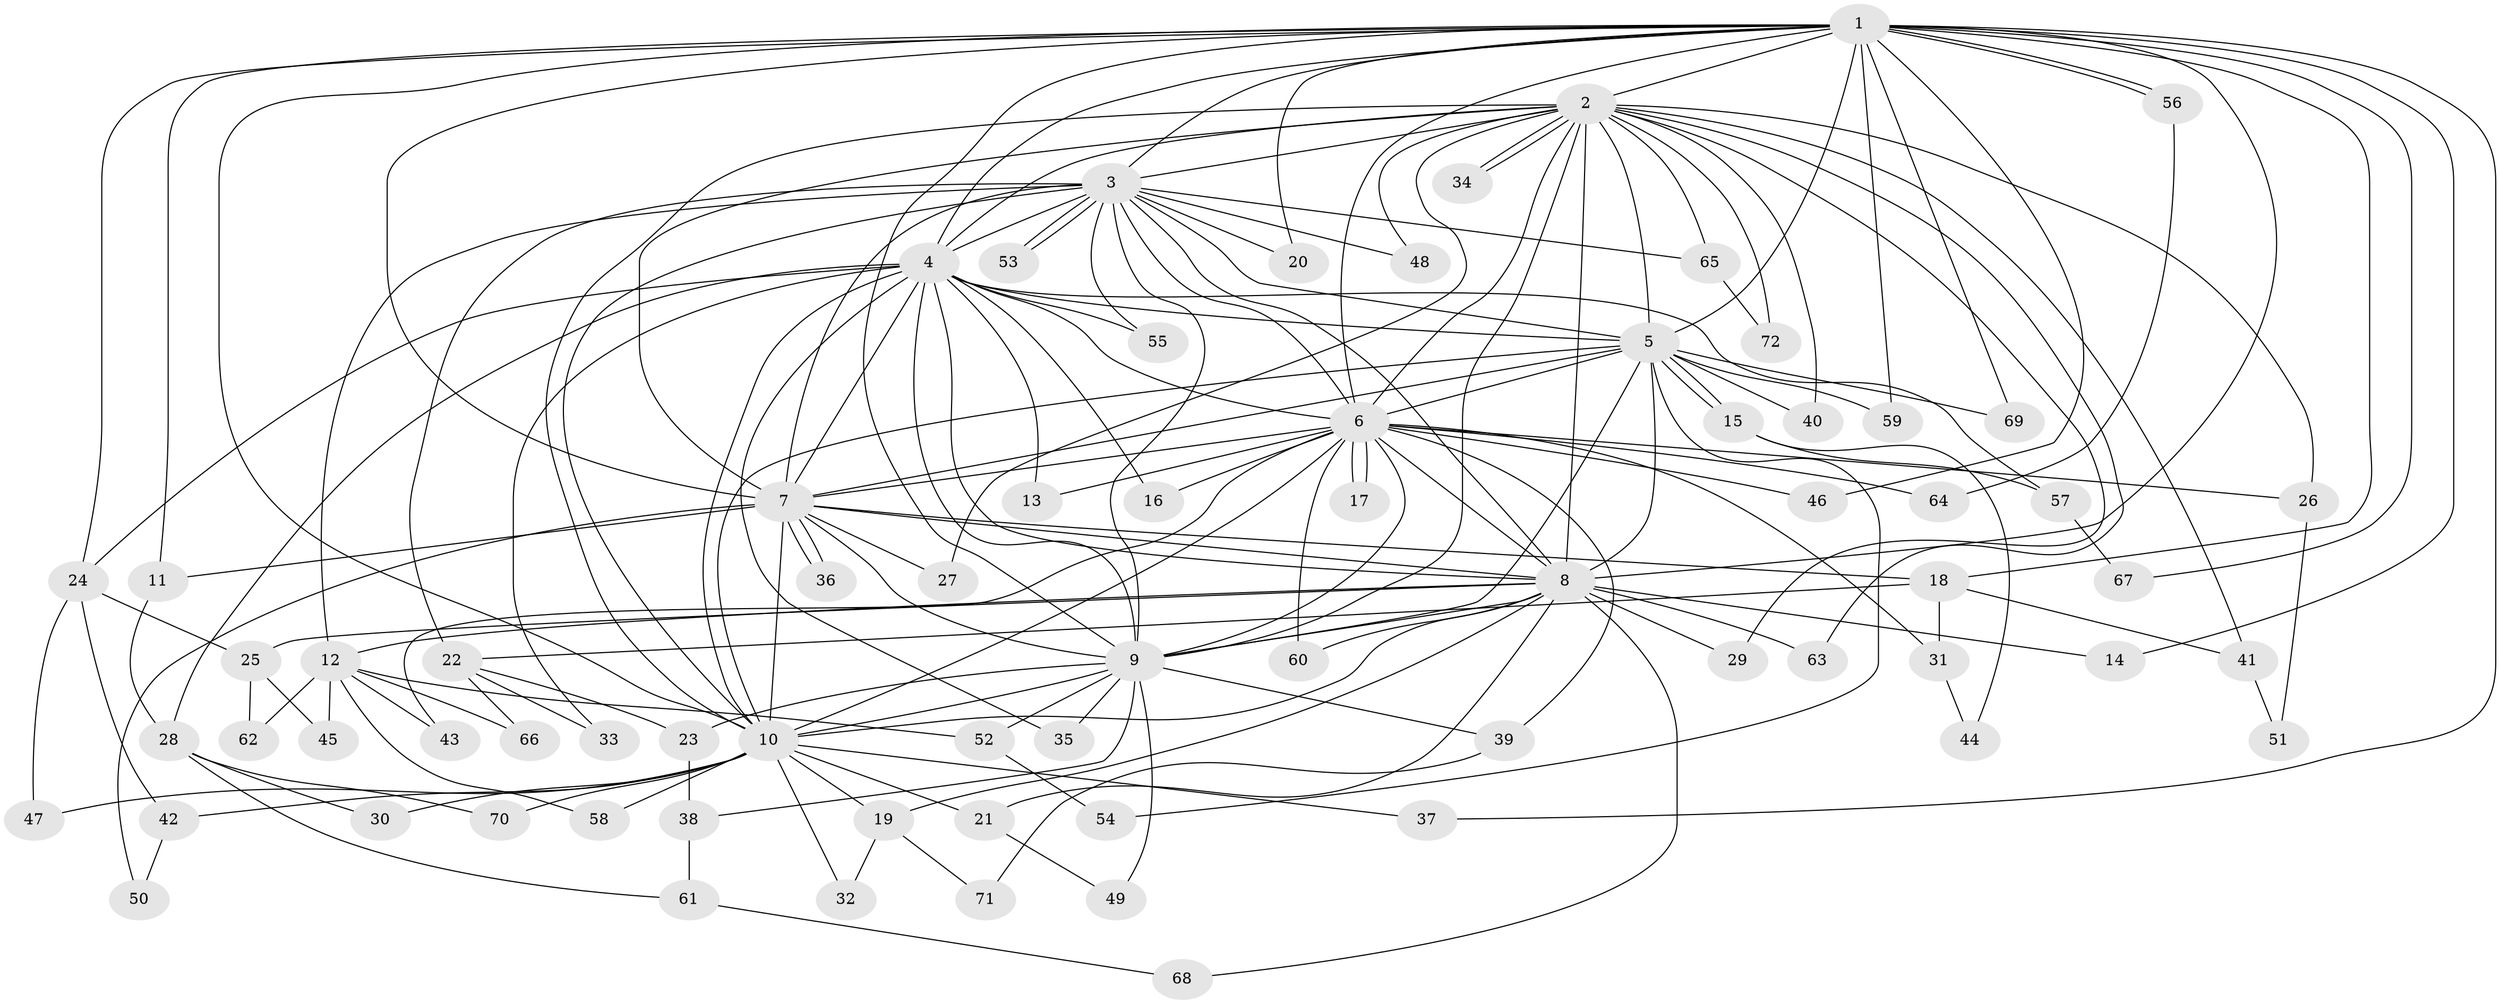 // Generated by graph-tools (version 1.1) at 2025/01/03/09/25 03:01:36]
// undirected, 72 vertices, 169 edges
graph export_dot {
graph [start="1"]
  node [color=gray90,style=filled];
  1;
  2;
  3;
  4;
  5;
  6;
  7;
  8;
  9;
  10;
  11;
  12;
  13;
  14;
  15;
  16;
  17;
  18;
  19;
  20;
  21;
  22;
  23;
  24;
  25;
  26;
  27;
  28;
  29;
  30;
  31;
  32;
  33;
  34;
  35;
  36;
  37;
  38;
  39;
  40;
  41;
  42;
  43;
  44;
  45;
  46;
  47;
  48;
  49;
  50;
  51;
  52;
  53;
  54;
  55;
  56;
  57;
  58;
  59;
  60;
  61;
  62;
  63;
  64;
  65;
  66;
  67;
  68;
  69;
  70;
  71;
  72;
  1 -- 2;
  1 -- 3;
  1 -- 4;
  1 -- 5;
  1 -- 6;
  1 -- 7;
  1 -- 8;
  1 -- 9;
  1 -- 10;
  1 -- 11;
  1 -- 14;
  1 -- 18;
  1 -- 20;
  1 -- 24;
  1 -- 37;
  1 -- 46;
  1 -- 56;
  1 -- 56;
  1 -- 59;
  1 -- 67;
  1 -- 69;
  2 -- 3;
  2 -- 4;
  2 -- 5;
  2 -- 6;
  2 -- 7;
  2 -- 8;
  2 -- 9;
  2 -- 10;
  2 -- 26;
  2 -- 27;
  2 -- 29;
  2 -- 34;
  2 -- 34;
  2 -- 40;
  2 -- 41;
  2 -- 48;
  2 -- 63;
  2 -- 65;
  2 -- 72;
  3 -- 4;
  3 -- 5;
  3 -- 6;
  3 -- 7;
  3 -- 8;
  3 -- 9;
  3 -- 10;
  3 -- 12;
  3 -- 20;
  3 -- 22;
  3 -- 48;
  3 -- 53;
  3 -- 53;
  3 -- 55;
  3 -- 65;
  4 -- 5;
  4 -- 6;
  4 -- 7;
  4 -- 8;
  4 -- 9;
  4 -- 10;
  4 -- 13;
  4 -- 16;
  4 -- 24;
  4 -- 28;
  4 -- 33;
  4 -- 35;
  4 -- 55;
  4 -- 57;
  5 -- 6;
  5 -- 7;
  5 -- 8;
  5 -- 9;
  5 -- 10;
  5 -- 15;
  5 -- 15;
  5 -- 40;
  5 -- 54;
  5 -- 59;
  5 -- 69;
  6 -- 7;
  6 -- 8;
  6 -- 9;
  6 -- 10;
  6 -- 13;
  6 -- 16;
  6 -- 17;
  6 -- 17;
  6 -- 26;
  6 -- 31;
  6 -- 39;
  6 -- 43;
  6 -- 46;
  6 -- 60;
  6 -- 64;
  7 -- 8;
  7 -- 9;
  7 -- 10;
  7 -- 11;
  7 -- 18;
  7 -- 27;
  7 -- 36;
  7 -- 36;
  7 -- 50;
  8 -- 9;
  8 -- 10;
  8 -- 12;
  8 -- 14;
  8 -- 19;
  8 -- 21;
  8 -- 25;
  8 -- 29;
  8 -- 60;
  8 -- 63;
  8 -- 68;
  9 -- 10;
  9 -- 23;
  9 -- 35;
  9 -- 38;
  9 -- 39;
  9 -- 49;
  9 -- 52;
  10 -- 19;
  10 -- 21;
  10 -- 30;
  10 -- 32;
  10 -- 37;
  10 -- 42;
  10 -- 47;
  10 -- 58;
  10 -- 70;
  11 -- 28;
  12 -- 43;
  12 -- 45;
  12 -- 52;
  12 -- 58;
  12 -- 62;
  12 -- 66;
  15 -- 44;
  15 -- 57;
  18 -- 22;
  18 -- 31;
  18 -- 41;
  19 -- 32;
  19 -- 71;
  21 -- 49;
  22 -- 23;
  22 -- 33;
  22 -- 66;
  23 -- 38;
  24 -- 25;
  24 -- 42;
  24 -- 47;
  25 -- 45;
  25 -- 62;
  26 -- 51;
  28 -- 30;
  28 -- 61;
  28 -- 70;
  31 -- 44;
  38 -- 61;
  39 -- 71;
  41 -- 51;
  42 -- 50;
  52 -- 54;
  56 -- 64;
  57 -- 67;
  61 -- 68;
  65 -- 72;
}
